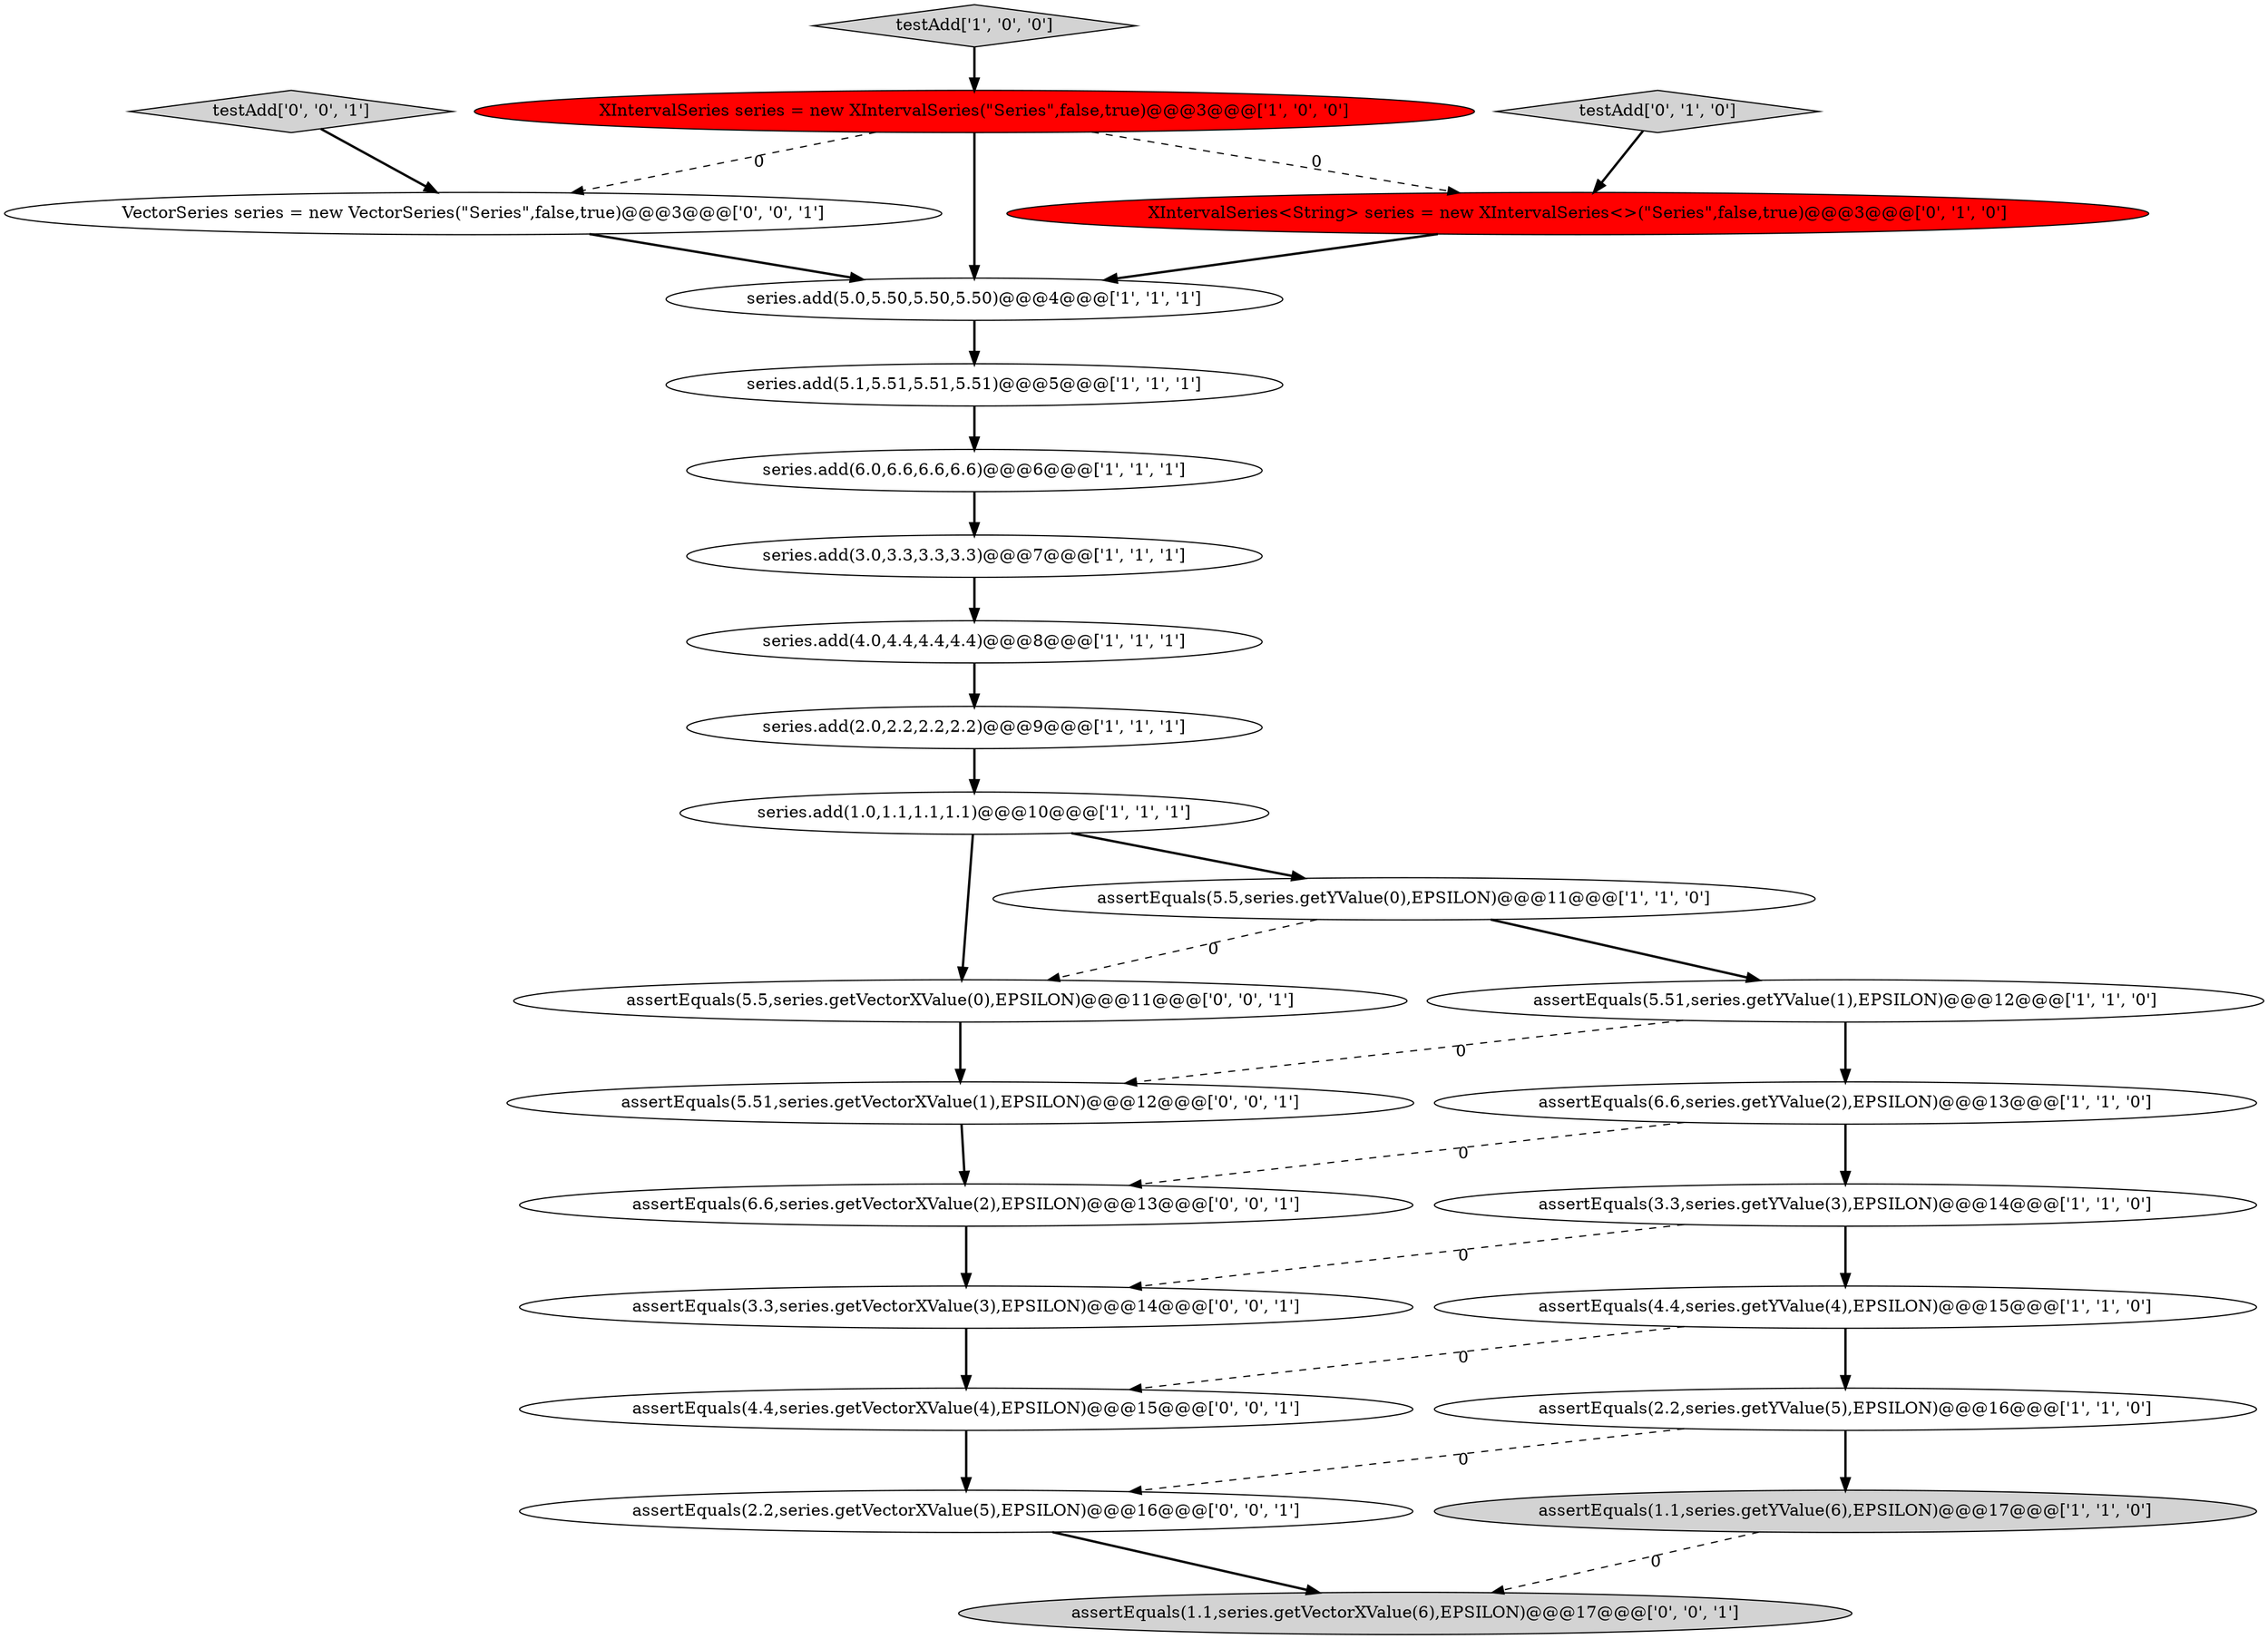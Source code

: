 digraph {
23 [style = filled, label = "assertEquals(6.6,series.getVectorXValue(2),EPSILON)@@@13@@@['0', '0', '1']", fillcolor = white, shape = ellipse image = "AAA0AAABBB3BBB"];
26 [style = filled, label = "assertEquals(3.3,series.getVectorXValue(3),EPSILON)@@@14@@@['0', '0', '1']", fillcolor = white, shape = ellipse image = "AAA0AAABBB3BBB"];
5 [style = filled, label = "assertEquals(3.3,series.getYValue(3),EPSILON)@@@14@@@['1', '1', '0']", fillcolor = white, shape = ellipse image = "AAA0AAABBB1BBB"];
18 [style = filled, label = "assertEquals(1.1,series.getVectorXValue(6),EPSILON)@@@17@@@['0', '0', '1']", fillcolor = lightgray, shape = ellipse image = "AAA0AAABBB3BBB"];
3 [style = filled, label = "series.add(4.0,4.4,4.4,4.4)@@@8@@@['1', '1', '1']", fillcolor = white, shape = ellipse image = "AAA0AAABBB1BBB"];
7 [style = filled, label = "assertEquals(5.51,series.getYValue(1),EPSILON)@@@12@@@['1', '1', '0']", fillcolor = white, shape = ellipse image = "AAA0AAABBB1BBB"];
12 [style = filled, label = "series.add(3.0,3.3,3.3,3.3)@@@7@@@['1', '1', '1']", fillcolor = white, shape = ellipse image = "AAA0AAABBB1BBB"];
15 [style = filled, label = "assertEquals(4.4,series.getYValue(4),EPSILON)@@@15@@@['1', '1', '0']", fillcolor = white, shape = ellipse image = "AAA0AAABBB1BBB"];
13 [style = filled, label = "series.add(5.1,5.51,5.51,5.51)@@@5@@@['1', '1', '1']", fillcolor = white, shape = ellipse image = "AAA0AAABBB1BBB"];
6 [style = filled, label = "series.add(5.0,5.50,5.50,5.50)@@@4@@@['1', '1', '1']", fillcolor = white, shape = ellipse image = "AAA0AAABBB1BBB"];
22 [style = filled, label = "assertEquals(2.2,series.getVectorXValue(5),EPSILON)@@@16@@@['0', '0', '1']", fillcolor = white, shape = ellipse image = "AAA0AAABBB3BBB"];
19 [style = filled, label = "testAdd['0', '0', '1']", fillcolor = lightgray, shape = diamond image = "AAA0AAABBB3BBB"];
25 [style = filled, label = "assertEquals(5.5,series.getVectorXValue(0),EPSILON)@@@11@@@['0', '0', '1']", fillcolor = white, shape = ellipse image = "AAA0AAABBB3BBB"];
0 [style = filled, label = "assertEquals(5.5,series.getYValue(0),EPSILON)@@@11@@@['1', '1', '0']", fillcolor = white, shape = ellipse image = "AAA0AAABBB1BBB"];
14 [style = filled, label = "assertEquals(6.6,series.getYValue(2),EPSILON)@@@13@@@['1', '1', '0']", fillcolor = white, shape = ellipse image = "AAA0AAABBB1BBB"];
8 [style = filled, label = "series.add(2.0,2.2,2.2,2.2)@@@9@@@['1', '1', '1']", fillcolor = white, shape = ellipse image = "AAA0AAABBB1BBB"];
24 [style = filled, label = "VectorSeries series = new VectorSeries(\"Series\",false,true)@@@3@@@['0', '0', '1']", fillcolor = white, shape = ellipse image = "AAA0AAABBB3BBB"];
10 [style = filled, label = "testAdd['1', '0', '0']", fillcolor = lightgray, shape = diamond image = "AAA0AAABBB1BBB"];
2 [style = filled, label = "series.add(1.0,1.1,1.1,1.1)@@@10@@@['1', '1', '1']", fillcolor = white, shape = ellipse image = "AAA0AAABBB1BBB"];
1 [style = filled, label = "assertEquals(2.2,series.getYValue(5),EPSILON)@@@16@@@['1', '1', '0']", fillcolor = white, shape = ellipse image = "AAA0AAABBB1BBB"];
4 [style = filled, label = "assertEquals(1.1,series.getYValue(6),EPSILON)@@@17@@@['1', '1', '0']", fillcolor = lightgray, shape = ellipse image = "AAA0AAABBB1BBB"];
20 [style = filled, label = "assertEquals(5.51,series.getVectorXValue(1),EPSILON)@@@12@@@['0', '0', '1']", fillcolor = white, shape = ellipse image = "AAA0AAABBB3BBB"];
16 [style = filled, label = "XIntervalSeries<String> series = new XIntervalSeries<>(\"Series\",false,true)@@@3@@@['0', '1', '0']", fillcolor = red, shape = ellipse image = "AAA1AAABBB2BBB"];
9 [style = filled, label = "series.add(6.0,6.6,6.6,6.6)@@@6@@@['1', '1', '1']", fillcolor = white, shape = ellipse image = "AAA0AAABBB1BBB"];
17 [style = filled, label = "testAdd['0', '1', '0']", fillcolor = lightgray, shape = diamond image = "AAA0AAABBB2BBB"];
11 [style = filled, label = "XIntervalSeries series = new XIntervalSeries(\"Series\",false,true)@@@3@@@['1', '0', '0']", fillcolor = red, shape = ellipse image = "AAA1AAABBB1BBB"];
21 [style = filled, label = "assertEquals(4.4,series.getVectorXValue(4),EPSILON)@@@15@@@['0', '0', '1']", fillcolor = white, shape = ellipse image = "AAA0AAABBB3BBB"];
4->18 [style = dashed, label="0"];
1->4 [style = bold, label=""];
5->26 [style = dashed, label="0"];
11->16 [style = dashed, label="0"];
16->6 [style = bold, label=""];
11->6 [style = bold, label=""];
23->26 [style = bold, label=""];
7->20 [style = dashed, label="0"];
5->15 [style = bold, label=""];
15->21 [style = dashed, label="0"];
1->22 [style = dashed, label="0"];
0->7 [style = bold, label=""];
7->14 [style = bold, label=""];
26->21 [style = bold, label=""];
19->24 [style = bold, label=""];
25->20 [style = bold, label=""];
2->0 [style = bold, label=""];
22->18 [style = bold, label=""];
14->23 [style = dashed, label="0"];
20->23 [style = bold, label=""];
0->25 [style = dashed, label="0"];
8->2 [style = bold, label=""];
15->1 [style = bold, label=""];
21->22 [style = bold, label=""];
3->8 [style = bold, label=""];
6->13 [style = bold, label=""];
11->24 [style = dashed, label="0"];
12->3 [style = bold, label=""];
9->12 [style = bold, label=""];
13->9 [style = bold, label=""];
24->6 [style = bold, label=""];
2->25 [style = bold, label=""];
17->16 [style = bold, label=""];
14->5 [style = bold, label=""];
10->11 [style = bold, label=""];
}
